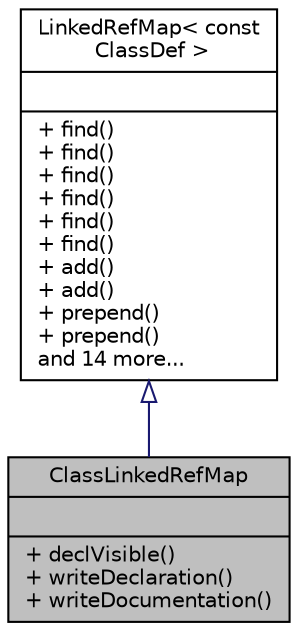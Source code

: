 digraph "ClassLinkedRefMap"
{
 // LATEX_PDF_SIZE
  edge [fontname="Helvetica",fontsize="10",labelfontname="Helvetica",labelfontsize="10"];
  node [fontname="Helvetica",fontsize="10",shape=record];
  Node1 [label="{ClassLinkedRefMap\n||+ declVisible()\l+ writeDeclaration()\l+ writeDocumentation()\l}",height=0.2,width=0.4,color="black", fillcolor="grey75", style="filled", fontcolor="black",tooltip=" "];
  Node2 -> Node1 [dir="back",color="midnightblue",fontsize="10",style="solid",arrowtail="onormal",fontname="Helvetica"];
  Node2 [label="{LinkedRefMap\< const\l ClassDef \>\n||+ find()\l+ find()\l+ find()\l+ find()\l+ find()\l+ find()\l+ add()\l+ add()\l+ prepend()\l+ prepend()\land 14 more...\l}",height=0.2,width=0.4,color="black", fillcolor="white", style="filled",URL="$classLinkedRefMap.html",tooltip=" "];
}
